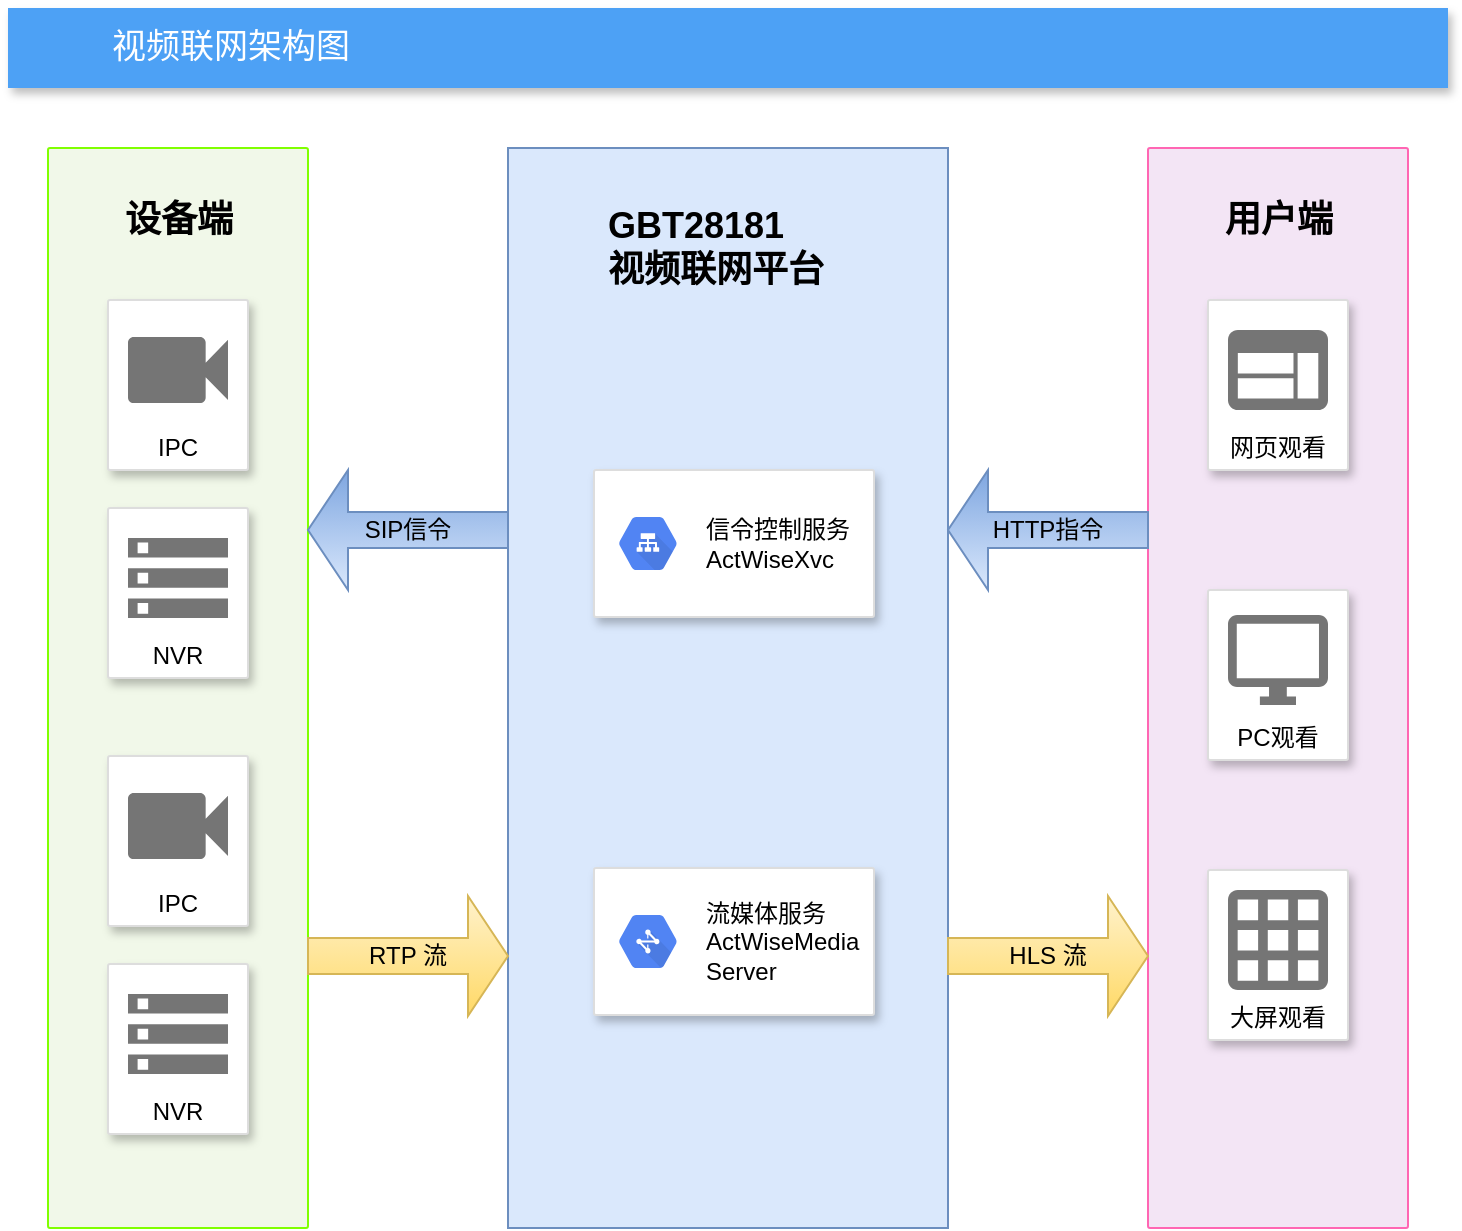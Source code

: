 <mxfile version="14.9.5" type="github">
  <diagram id="d1ab7348-05c3-a1e3-ca4d-12c340fd6b49" name="Page-1">
    <mxGraphModel dx="1367" dy="761" grid="1" gridSize="10" guides="1" tooltips="1" connect="1" arrows="1" fold="1" page="1" pageScale="1" pageWidth="1169" pageHeight="827" background="none" math="0" shadow="0">
      <root>
        <mxCell id="0" />
        <mxCell id="1" parent="0" />
        <mxCell id="2" value="&lt;p style=&quot;font-size: 18px&quot;&gt;&lt;b&gt;GBT28181&lt;br&gt;&lt;span&gt;视频联网平台&lt;/span&gt;&lt;/b&gt;&lt;/p&gt;" style="fillColor=#dae8fc;strokeColor=#6c8ebf;shadow=0;fontSize=14;align=left;spacing=10;9E9E9E;verticalAlign=top;spacingTop=-4;fontStyle=0;spacingLeft=40;html=1;container=0;" parent="1" vertex="1">
          <mxGeometry x="320" y="110" width="220" height="540" as="geometry" />
        </mxCell>
        <mxCell id="7" value="&lt;h2&gt;&lt;font color=&quot;#000000&quot;&gt;用户端&lt;/font&gt;&lt;/h2&gt;" style="rounded=1;absoluteArcSize=1;arcSize=2;html=1;gradientColor=none;shadow=0;dashed=0;fontSize=12;fontColor=#9E9E9E;align=center;verticalAlign=top;spacing=10;spacingTop=-4;fillColor=#F3E5F5;strokeColor=#FF66B3;" parent="1" vertex="1">
          <mxGeometry x="640" y="110" width="130" height="540" as="geometry" />
        </mxCell>
        <mxCell id="8" value="&lt;h2&gt;&lt;font color=&quot;#000000&quot;&gt;设备端&lt;/font&gt;&lt;/h2&gt;" style="rounded=1;absoluteArcSize=1;arcSize=2;html=1;gradientColor=none;shadow=0;dashed=0;fontSize=12;fontColor=#9E9E9E;align=center;verticalAlign=top;spacing=10;spacingTop=-4;fillColor=#F1F8E9;strokeColor=#80FF00;" parent="1" vertex="1">
          <mxGeometry x="90" y="110" width="130" height="540" as="geometry" />
        </mxCell>
        <mxCell id="9" value="视频联网架构图" style="fillColor=#4DA1F5;strokeColor=none;shadow=1;gradientColor=none;fontSize=17;align=left;spacingLeft=50;fontColor=#ffffff;html=1;fontFamily=Tahoma;" parent="1" vertex="1">
          <mxGeometry x="70" y="40" width="720" height="40" as="geometry" />
        </mxCell>
        <mxCell id="48" style="edgeStyle=orthogonalEdgeStyle;rounded=0;html=1;labelBackgroundColor=none;startFill=1;startSize=4;endArrow=none;endFill=0;endSize=4;jettySize=auto;orthogonalLoop=1;strokeColor=#9E9E9E;strokeWidth=2;fontSize=12;fontColor=#000000;align=left;dashed=0;startArrow=blockThin;" parent="1" target="24" edge="1">
          <mxGeometry relative="1" as="geometry">
            <Array as="points">
              <mxPoint x="830" y="509" />
              <mxPoint x="830" y="360" />
            </Array>
            <mxPoint x="780" y="509" as="sourcePoint" />
          </mxGeometry>
        </mxCell>
        <mxCell id="FIUjvgTJ-KYHc_-mHBjy-56" value="IPC" style="strokeColor=#dddddd;shadow=1;strokeWidth=1;rounded=1;absoluteArcSize=1;arcSize=2;labelPosition=center;verticalLabelPosition=middle;align=center;verticalAlign=bottom;spacingLeft=0;fontSize=12;whiteSpace=wrap;spacingBottom=2;" vertex="1" parent="1">
          <mxGeometry x="120" y="186" width="70" height="85" as="geometry" />
        </mxCell>
        <mxCell id="FIUjvgTJ-KYHc_-mHBjy-57" value="" style="dashed=0;connectable=0;html=1;fillColor=#757575;strokeColor=none;shape=mxgraph.gcp2.record;part=1;" vertex="1" parent="FIUjvgTJ-KYHc_-mHBjy-56">
          <mxGeometry x="0.5" width="50" height="33" relative="1" as="geometry">
            <mxPoint x="-25" y="18.5" as="offset" />
          </mxGeometry>
        </mxCell>
        <mxCell id="FIUjvgTJ-KYHc_-mHBjy-58" value="NVR" style="strokeColor=#dddddd;shadow=1;strokeWidth=1;rounded=1;absoluteArcSize=1;arcSize=2;labelPosition=center;verticalLabelPosition=middle;align=center;verticalAlign=bottom;spacingLeft=0;fontColor=#000000;fontSize=12;whiteSpace=wrap;spacingBottom=2;" vertex="1" parent="1">
          <mxGeometry x="120" y="290" width="70" height="85" as="geometry" />
        </mxCell>
        <mxCell id="FIUjvgTJ-KYHc_-mHBjy-59" value="" style="dashed=0;connectable=0;html=1;fillColor=#757575;strokeColor=none;shape=mxgraph.gcp2.storage;part=1;" vertex="1" parent="FIUjvgTJ-KYHc_-mHBjy-58">
          <mxGeometry x="0.5" width="50" height="40" relative="1" as="geometry">
            <mxPoint x="-25" y="15" as="offset" />
          </mxGeometry>
        </mxCell>
        <mxCell id="FIUjvgTJ-KYHc_-mHBjy-60" value="IPC" style="strokeColor=#dddddd;shadow=1;strokeWidth=1;rounded=1;absoluteArcSize=1;arcSize=2;labelPosition=center;verticalLabelPosition=middle;align=center;verticalAlign=bottom;spacingLeft=0;fontColor=#000000;fontSize=12;whiteSpace=wrap;spacingBottom=2;" vertex="1" parent="1">
          <mxGeometry x="120" y="414" width="70" height="85" as="geometry" />
        </mxCell>
        <mxCell id="FIUjvgTJ-KYHc_-mHBjy-61" value="" style="dashed=0;connectable=0;html=1;fillColor=#757575;strokeColor=none;shape=mxgraph.gcp2.record;part=1;" vertex="1" parent="FIUjvgTJ-KYHc_-mHBjy-60">
          <mxGeometry x="0.5" width="50" height="33" relative="1" as="geometry">
            <mxPoint x="-25" y="18.5" as="offset" />
          </mxGeometry>
        </mxCell>
        <mxCell id="FIUjvgTJ-KYHc_-mHBjy-62" value="NVR" style="strokeColor=#dddddd;shadow=1;strokeWidth=1;rounded=1;absoluteArcSize=1;arcSize=2;labelPosition=center;verticalLabelPosition=middle;align=center;verticalAlign=bottom;spacingLeft=0;fontColor=#000000;fontSize=12;whiteSpace=wrap;spacingBottom=2;" vertex="1" parent="1">
          <mxGeometry x="120" y="518" width="70" height="85" as="geometry" />
        </mxCell>
        <mxCell id="FIUjvgTJ-KYHc_-mHBjy-63" value="" style="dashed=0;connectable=0;html=1;fillColor=#757575;strokeColor=none;shape=mxgraph.gcp2.storage;part=1;" vertex="1" parent="FIUjvgTJ-KYHc_-mHBjy-62">
          <mxGeometry x="0.5" width="50" height="40" relative="1" as="geometry">
            <mxPoint x="-25" y="15" as="offset" />
          </mxGeometry>
        </mxCell>
        <mxCell id="20" value="" style="strokeColor=#dddddd;fillColor=#ffffff;shadow=1;strokeWidth=1;rounded=1;absoluteArcSize=1;arcSize=2;fontSize=11;align=center;html=1;" parent="1" vertex="1">
          <mxGeometry x="363" y="470" width="140" height="73.5" as="geometry" />
        </mxCell>
        <mxCell id="21" value="&lt;font color=&quot;#000000&quot;&gt;流媒体服务&lt;br&gt;ActWiseMedia&lt;br&gt;Server&lt;/font&gt;" style="dashed=0;connectable=0;html=1;fillColor=#5184F3;strokeColor=none;shape=mxgraph.gcp2.hexIcon;prIcon=cloud_network;part=1;labelPosition=right;verticalLabelPosition=middle;align=left;verticalAlign=middle;spacingLeft=5;fontColor=#999999;fontSize=12;" parent="20" vertex="1">
          <mxGeometry y="0.5" width="44" height="39" relative="1" as="geometry">
            <mxPoint x="5" y="-19.5" as="offset" />
          </mxGeometry>
        </mxCell>
        <mxCell id="22" value="" style="strokeColor=#dddddd;fillColor=#ffffff;shadow=1;strokeWidth=1;rounded=1;absoluteArcSize=1;arcSize=2;fontSize=11;fontColor=#000000;align=center;html=1;" parent="1" vertex="1">
          <mxGeometry x="363" y="271" width="140" height="73.5" as="geometry" />
        </mxCell>
        <mxCell id="23" value="&lt;font color=&quot;#000000&quot;&gt;信令控制服务&lt;br&gt;ActWiseXvc&lt;br&gt;&lt;/font&gt;" style="dashed=0;connectable=0;html=1;fillColor=#5184F3;strokeColor=none;shape=mxgraph.gcp2.hexIcon;prIcon=cloud_load_balancing;part=1;labelPosition=right;verticalLabelPosition=middle;align=left;verticalAlign=middle;spacingLeft=5;fontColor=#999999;fontSize=12;" parent="22" vertex="1">
          <mxGeometry y="0.5" width="44" height="39" relative="1" as="geometry">
            <mxPoint x="5" y="-19.5" as="offset" />
          </mxGeometry>
        </mxCell>
        <mxCell id="FIUjvgTJ-KYHc_-mHBjy-75" value="SIP信令" style="shape=singleArrow;direction=west;whiteSpace=wrap;html=1;fontFamily=Helvetica;fontSize=12;align=center;strokeColor=#6c8ebf;fillColor=#dae8fc;gradientColor=#7ea6e0;" vertex="1" parent="1">
          <mxGeometry x="220" y="271" width="100" height="60" as="geometry" />
        </mxCell>
        <mxCell id="FIUjvgTJ-KYHc_-mHBjy-78" value="大屏观看" style="strokeColor=#dddddd;shadow=1;strokeWidth=1;rounded=1;absoluteArcSize=1;arcSize=2;labelPosition=center;verticalLabelPosition=middle;align=center;verticalAlign=bottom;spacingLeft=0;fontColor=#000000;fontSize=12;whiteSpace=wrap;spacingBottom=2;" vertex="1" parent="1">
          <mxGeometry x="670" y="471" width="70" height="85" as="geometry" />
        </mxCell>
        <mxCell id="FIUjvgTJ-KYHc_-mHBjy-79" value="" style="dashed=0;connectable=0;html=1;fillColor=#757575;strokeColor=none;shape=mxgraph.gcp2.report;part=1;" vertex="1" parent="FIUjvgTJ-KYHc_-mHBjy-78">
          <mxGeometry x="0.5" width="50" height="50" relative="1" as="geometry">
            <mxPoint x="-25" y="10" as="offset" />
          </mxGeometry>
        </mxCell>
        <mxCell id="FIUjvgTJ-KYHc_-mHBjy-80" value="PC观看" style="strokeColor=#dddddd;shadow=1;strokeWidth=1;rounded=1;absoluteArcSize=1;arcSize=2;labelPosition=center;verticalLabelPosition=middle;align=center;verticalAlign=bottom;spacingLeft=0;fontColor=#000000;fontSize=12;whiteSpace=wrap;spacingBottom=2;" vertex="1" parent="1">
          <mxGeometry x="670" y="331" width="70" height="85" as="geometry" />
        </mxCell>
        <mxCell id="FIUjvgTJ-KYHc_-mHBjy-81" value="" style="dashed=0;connectable=0;html=1;fillColor=#757575;strokeColor=none;shape=mxgraph.gcp2.desktop;part=1;" vertex="1" parent="FIUjvgTJ-KYHc_-mHBjy-80">
          <mxGeometry x="0.5" width="50" height="45" relative="1" as="geometry">
            <mxPoint x="-25" y="12.5" as="offset" />
          </mxGeometry>
        </mxCell>
        <mxCell id="FIUjvgTJ-KYHc_-mHBjy-82" value="网页观看" style="strokeColor=#dddddd;shadow=1;strokeWidth=1;rounded=1;absoluteArcSize=1;arcSize=2;labelPosition=center;verticalLabelPosition=middle;align=center;verticalAlign=bottom;spacingLeft=0;fontColor=#000000;fontSize=12;whiteSpace=wrap;spacingBottom=2;" vertex="1" parent="1">
          <mxGeometry x="670" y="186" width="70" height="85" as="geometry" />
        </mxCell>
        <mxCell id="FIUjvgTJ-KYHc_-mHBjy-83" value="" style="dashed=0;connectable=0;html=1;fillColor=#757575;strokeColor=none;shape=mxgraph.gcp2.application;part=1;" vertex="1" parent="FIUjvgTJ-KYHc_-mHBjy-82">
          <mxGeometry x="0.5" width="50" height="40" relative="1" as="geometry">
            <mxPoint x="-25" y="15" as="offset" />
          </mxGeometry>
        </mxCell>
        <mxCell id="FIUjvgTJ-KYHc_-mHBjy-84" value="RTP 流" style="shape=singleArrow;whiteSpace=wrap;html=1;fontFamily=Helvetica;fontSize=12;align=center;strokeColor=#d6b656;fillColor=#fff2cc;gradientColor=#ffd966;" vertex="1" parent="1">
          <mxGeometry x="220" y="484" width="100" height="60" as="geometry" />
        </mxCell>
        <mxCell id="FIUjvgTJ-KYHc_-mHBjy-86" value="HTTP指令" style="shape=singleArrow;direction=west;whiteSpace=wrap;html=1;strokeColor=#6c8ebf;fillColor=#dae8fc;gradientColor=#7ea6e0;" vertex="1" parent="1">
          <mxGeometry x="540" y="271" width="100" height="60" as="geometry" />
        </mxCell>
        <mxCell id="FIUjvgTJ-KYHc_-mHBjy-90" value="HLS 流" style="shape=singleArrow;whiteSpace=wrap;html=1;fontFamily=Helvetica;fontSize=12;align=center;strokeColor=#d6b656;fillColor=#fff2cc;gradientColor=#ffd966;" vertex="1" parent="1">
          <mxGeometry x="540" y="484" width="100" height="60" as="geometry" />
        </mxCell>
      </root>
    </mxGraphModel>
  </diagram>
</mxfile>
